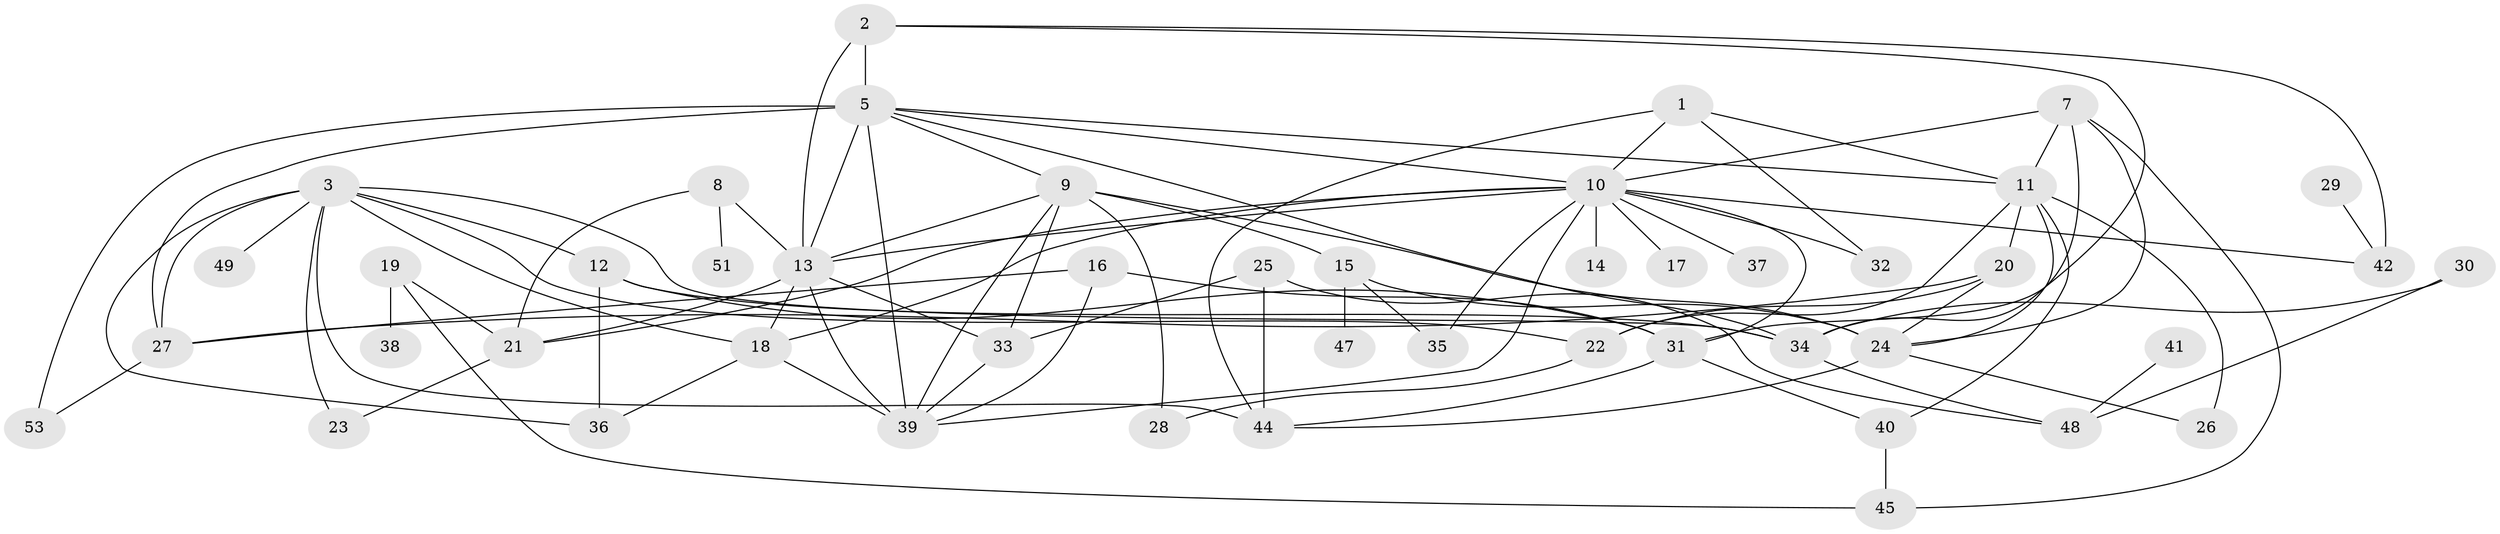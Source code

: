 // original degree distribution, {4: 0.21904761904761905, 3: 0.18095238095238095, 0: 0.05714285714285714, 2: 0.19047619047619047, 7: 0.02857142857142857, 1: 0.17142857142857143, 8: 0.009523809523809525, 5: 0.0761904761904762, 6: 0.06666666666666667}
// Generated by graph-tools (version 1.1) at 2025/47/03/04/25 22:47:53]
// undirected, 47 vertices, 93 edges
graph export_dot {
  node [color=gray90,style=filled];
  1;
  2;
  3;
  5;
  7;
  8;
  9;
  10;
  11;
  12;
  13;
  14;
  15;
  16;
  17;
  18;
  19;
  20;
  21;
  22;
  23;
  24;
  25;
  26;
  27;
  28;
  29;
  30;
  31;
  32;
  33;
  34;
  35;
  36;
  37;
  38;
  39;
  40;
  41;
  42;
  44;
  45;
  47;
  48;
  49;
  51;
  53;
  1 -- 10 [weight=1.0];
  1 -- 11 [weight=1.0];
  1 -- 32 [weight=1.0];
  1 -- 44 [weight=1.0];
  2 -- 5 [weight=2.0];
  2 -- 13 [weight=1.0];
  2 -- 31 [weight=1.0];
  2 -- 42 [weight=1.0];
  3 -- 12 [weight=1.0];
  3 -- 18 [weight=1.0];
  3 -- 22 [weight=1.0];
  3 -- 23 [weight=1.0];
  3 -- 27 [weight=1.0];
  3 -- 34 [weight=1.0];
  3 -- 36 [weight=1.0];
  3 -- 44 [weight=1.0];
  3 -- 49 [weight=1.0];
  5 -- 9 [weight=1.0];
  5 -- 10 [weight=1.0];
  5 -- 11 [weight=1.0];
  5 -- 13 [weight=1.0];
  5 -- 27 [weight=1.0];
  5 -- 34 [weight=1.0];
  5 -- 39 [weight=2.0];
  5 -- 53 [weight=2.0];
  7 -- 10 [weight=2.0];
  7 -- 11 [weight=1.0];
  7 -- 24 [weight=1.0];
  7 -- 34 [weight=1.0];
  7 -- 45 [weight=1.0];
  8 -- 13 [weight=1.0];
  8 -- 21 [weight=1.0];
  8 -- 51 [weight=1.0];
  9 -- 13 [weight=2.0];
  9 -- 15 [weight=1.0];
  9 -- 24 [weight=3.0];
  9 -- 28 [weight=2.0];
  9 -- 33 [weight=1.0];
  9 -- 39 [weight=2.0];
  10 -- 13 [weight=2.0];
  10 -- 14 [weight=1.0];
  10 -- 17 [weight=1.0];
  10 -- 18 [weight=1.0];
  10 -- 21 [weight=1.0];
  10 -- 31 [weight=1.0];
  10 -- 32 [weight=1.0];
  10 -- 35 [weight=1.0];
  10 -- 37 [weight=1.0];
  10 -- 39 [weight=2.0];
  10 -- 42 [weight=1.0];
  11 -- 20 [weight=1.0];
  11 -- 22 [weight=1.0];
  11 -- 24 [weight=1.0];
  11 -- 26 [weight=1.0];
  11 -- 40 [weight=1.0];
  12 -- 31 [weight=2.0];
  12 -- 34 [weight=1.0];
  12 -- 36 [weight=1.0];
  13 -- 18 [weight=1.0];
  13 -- 21 [weight=1.0];
  13 -- 33 [weight=1.0];
  13 -- 39 [weight=1.0];
  15 -- 24 [weight=1.0];
  15 -- 35 [weight=1.0];
  15 -- 47 [weight=1.0];
  16 -- 27 [weight=1.0];
  16 -- 31 [weight=1.0];
  16 -- 39 [weight=1.0];
  18 -- 36 [weight=1.0];
  18 -- 39 [weight=1.0];
  19 -- 21 [weight=1.0];
  19 -- 38 [weight=1.0];
  19 -- 45 [weight=1.0];
  20 -- 22 [weight=1.0];
  20 -- 24 [weight=1.0];
  20 -- 27 [weight=1.0];
  21 -- 23 [weight=1.0];
  22 -- 28 [weight=1.0];
  24 -- 26 [weight=1.0];
  24 -- 44 [weight=1.0];
  25 -- 33 [weight=1.0];
  25 -- 44 [weight=1.0];
  25 -- 48 [weight=1.0];
  27 -- 53 [weight=1.0];
  29 -- 42 [weight=1.0];
  30 -- 34 [weight=1.0];
  30 -- 48 [weight=1.0];
  31 -- 40 [weight=1.0];
  31 -- 44 [weight=1.0];
  33 -- 39 [weight=1.0];
  34 -- 48 [weight=1.0];
  40 -- 45 [weight=1.0];
  41 -- 48 [weight=1.0];
}
